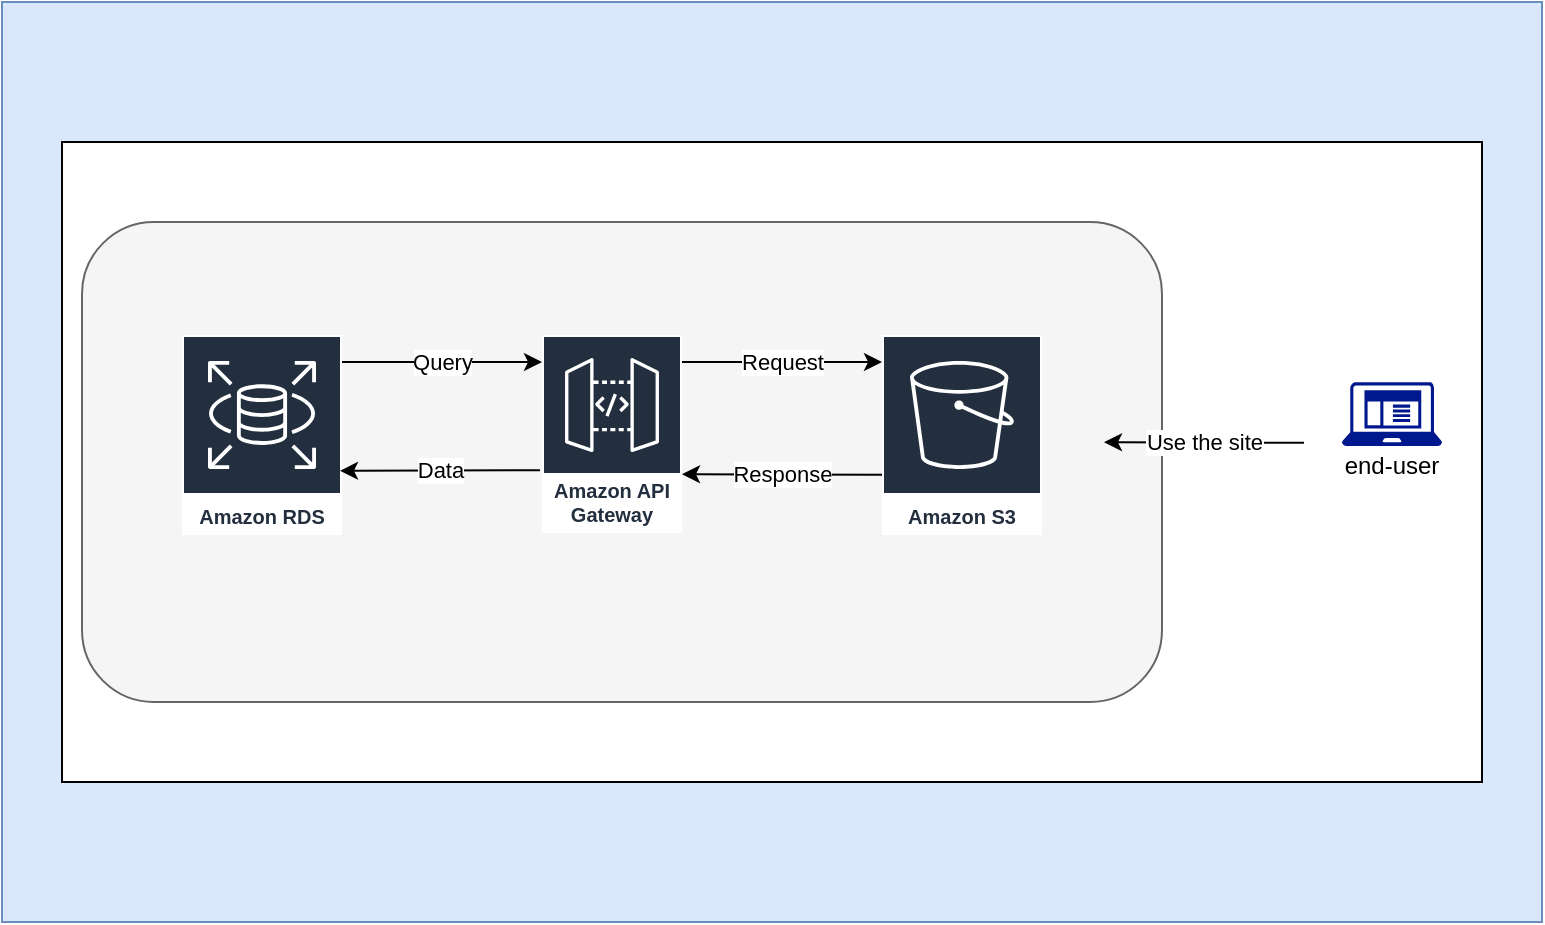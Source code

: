 <mxfile version="16.5.1" type="device"><diagram id="cWQJzfmmchRG-03LqjLN" name="Page-1"><mxGraphModel dx="1038" dy="641" grid="1" gridSize="10" guides="1" tooltips="1" connect="1" arrows="1" fold="1" page="1" pageScale="1" pageWidth="850" pageHeight="1100" math="0" shadow="0"><root><mxCell id="0"/><mxCell id="1" parent="0"/><mxCell id="dGHZ0TU3vHRVz4Ojq4X5-1" value="" style="rounded=0;whiteSpace=wrap;html=1;fillColor=#dae8fc;strokeColor=#6c8ebf;" vertex="1" parent="1"><mxGeometry x="40" y="60" width="770" height="460" as="geometry"/></mxCell><mxCell id="dGHZ0TU3vHRVz4Ojq4X5-2" value="" style="rounded=0;whiteSpace=wrap;html=1;" vertex="1" parent="1"><mxGeometry x="70" y="130" width="710" height="320" as="geometry"/></mxCell><mxCell id="dGHZ0TU3vHRVz4Ojq4X5-20" value="" style="rounded=1;whiteSpace=wrap;html=1;fillColor=#f5f5f5;fontColor=#333333;strokeColor=#666666;" vertex="1" parent="1"><mxGeometry x="80" y="170" width="540" height="240" as="geometry"/></mxCell><mxCell id="dGHZ0TU3vHRVz4Ojq4X5-24" value="" style="sketch=0;aspect=fixed;pointerEvents=1;shadow=0;dashed=0;html=1;strokeColor=none;labelPosition=center;verticalLabelPosition=bottom;verticalAlign=top;align=center;fillColor=#00188D;shape=mxgraph.mscae.enterprise.client_application" vertex="1" parent="1"><mxGeometry x="710" y="250" width="50" height="32" as="geometry"/></mxCell><mxCell id="dGHZ0TU3vHRVz4Ojq4X5-25" value="end-user" style="text;html=1;strokeColor=none;fillColor=none;align=center;verticalAlign=middle;whiteSpace=wrap;rounded=0;" vertex="1" parent="1"><mxGeometry x="705" y="282" width="60" height="20" as="geometry"/></mxCell><mxCell id="dGHZ0TU3vHRVz4Ojq4X5-30" value="Amazon API Gateway" style="sketch=0;outlineConnect=0;fontColor=#232F3E;gradientColor=none;strokeColor=#ffffff;fillColor=#232F3E;dashed=0;verticalLabelPosition=middle;verticalAlign=bottom;align=center;html=1;whiteSpace=wrap;fontSize=10;fontStyle=1;spacing=3;shape=mxgraph.aws4.productIcon;prIcon=mxgraph.aws4.api_gateway;" vertex="1" parent="1"><mxGeometry x="310" y="226.5" width="70" height="99" as="geometry"/></mxCell><mxCell id="dGHZ0TU3vHRVz4Ojq4X5-32" value="Amazon RDS" style="sketch=0;outlineConnect=0;fontColor=#232F3E;gradientColor=none;strokeColor=#ffffff;fillColor=#232F3E;dashed=0;verticalLabelPosition=middle;verticalAlign=bottom;align=center;html=1;whiteSpace=wrap;fontSize=10;fontStyle=1;spacing=3;shape=mxgraph.aws4.productIcon;prIcon=mxgraph.aws4.rds;" vertex="1" parent="1"><mxGeometry x="130" y="226.5" width="80" height="100" as="geometry"/></mxCell><mxCell id="dGHZ0TU3vHRVz4Ojq4X5-33" value="Amazon S3" style="sketch=0;outlineConnect=0;fontColor=#232F3E;gradientColor=none;strokeColor=#ffffff;fillColor=#232F3E;dashed=0;verticalLabelPosition=middle;verticalAlign=bottom;align=center;html=1;whiteSpace=wrap;fontSize=10;fontStyle=1;spacing=3;shape=mxgraph.aws4.productIcon;prIcon=mxgraph.aws4.s3;" vertex="1" parent="1"><mxGeometry x="480" y="226.5" width="80" height="100" as="geometry"/></mxCell><mxCell id="dGHZ0TU3vHRVz4Ojq4X5-61" value="" style="endArrow=classic;html=1;rounded=0;labelBorderColor=none;" edge="1" parent="1"><mxGeometry relative="1" as="geometry"><mxPoint x="380" y="240" as="sourcePoint"/><mxPoint x="480" y="240" as="targetPoint"/></mxGeometry></mxCell><mxCell id="dGHZ0TU3vHRVz4Ojq4X5-62" value="Request" style="edgeLabel;resizable=0;html=1;align=center;verticalAlign=middle;gradientColor=none;" connectable="0" vertex="1" parent="dGHZ0TU3vHRVz4Ojq4X5-61"><mxGeometry relative="1" as="geometry"/></mxCell><mxCell id="dGHZ0TU3vHRVz4Ojq4X5-63" value="" style="endArrow=classic;html=1;rounded=0;labelBorderColor=none;" edge="1" parent="1"><mxGeometry relative="1" as="geometry"><mxPoint x="210" y="240" as="sourcePoint"/><mxPoint x="310" y="240" as="targetPoint"/></mxGeometry></mxCell><mxCell id="dGHZ0TU3vHRVz4Ojq4X5-64" value="Query" style="edgeLabel;resizable=0;html=1;align=center;verticalAlign=middle;gradientColor=none;" connectable="0" vertex="1" parent="dGHZ0TU3vHRVz4Ojq4X5-63"><mxGeometry relative="1" as="geometry"/></mxCell><mxCell id="dGHZ0TU3vHRVz4Ojq4X5-68" value="" style="endArrow=classic;html=1;rounded=0;labelBorderColor=none;" edge="1" parent="1"><mxGeometry relative="1" as="geometry"><mxPoint x="309" y="294.1" as="sourcePoint"/><mxPoint x="209" y="294.386" as="targetPoint"/></mxGeometry></mxCell><mxCell id="dGHZ0TU3vHRVz4Ojq4X5-69" value="Data" style="edgeLabel;resizable=0;html=1;align=center;verticalAlign=middle;gradientColor=none;" connectable="0" vertex="1" parent="dGHZ0TU3vHRVz4Ojq4X5-68"><mxGeometry relative="1" as="geometry"/></mxCell><mxCell id="dGHZ0TU3vHRVz4Ojq4X5-70" value="" style="endArrow=classic;html=1;rounded=0;labelBorderColor=none;" edge="1" parent="1"><mxGeometry relative="1" as="geometry"><mxPoint x="480" y="296.386" as="sourcePoint"/><mxPoint x="380" y="296.1" as="targetPoint"/></mxGeometry></mxCell><mxCell id="dGHZ0TU3vHRVz4Ojq4X5-71" value="Response" style="edgeLabel;resizable=0;html=1;align=center;verticalAlign=middle;gradientColor=none;" connectable="0" vertex="1" parent="dGHZ0TU3vHRVz4Ojq4X5-70"><mxGeometry relative="1" as="geometry"/></mxCell><mxCell id="dGHZ0TU3vHRVz4Ojq4X5-75" value="" style="endArrow=classic;html=1;rounded=0;labelBorderColor=none;" edge="1" parent="1"><mxGeometry relative="1" as="geometry"><mxPoint x="691" y="280.386" as="sourcePoint"/><mxPoint x="591" y="280.1" as="targetPoint"/></mxGeometry></mxCell><mxCell id="dGHZ0TU3vHRVz4Ojq4X5-76" value="Use the site" style="edgeLabel;resizable=0;html=1;align=center;verticalAlign=middle;gradientColor=none;" connectable="0" vertex="1" parent="dGHZ0TU3vHRVz4Ojq4X5-75"><mxGeometry relative="1" as="geometry"/></mxCell></root></mxGraphModel></diagram></mxfile>